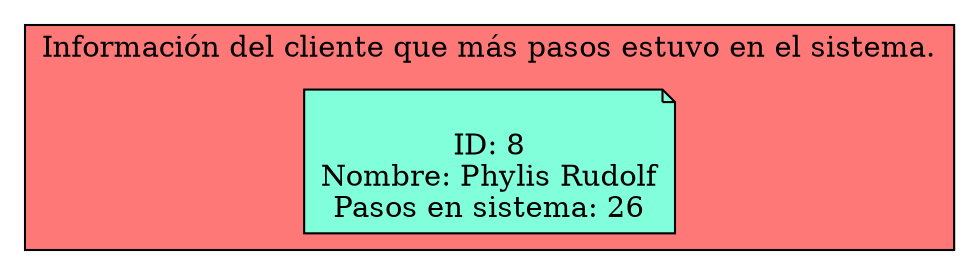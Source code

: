 digraph L {
node[shape=note fillcolor="#A181FF" style =filled]
subgraph cluster_p{
    label= "Información del cliente que más pasos estuvo en el sistema."
    bgcolor = "#FF7878"
Nodo2020152163[label="
ID: 8
Nombre: Phylis Rudolf
Pasos en sistema: 26",fillcolor="#81FFDA"]
}}